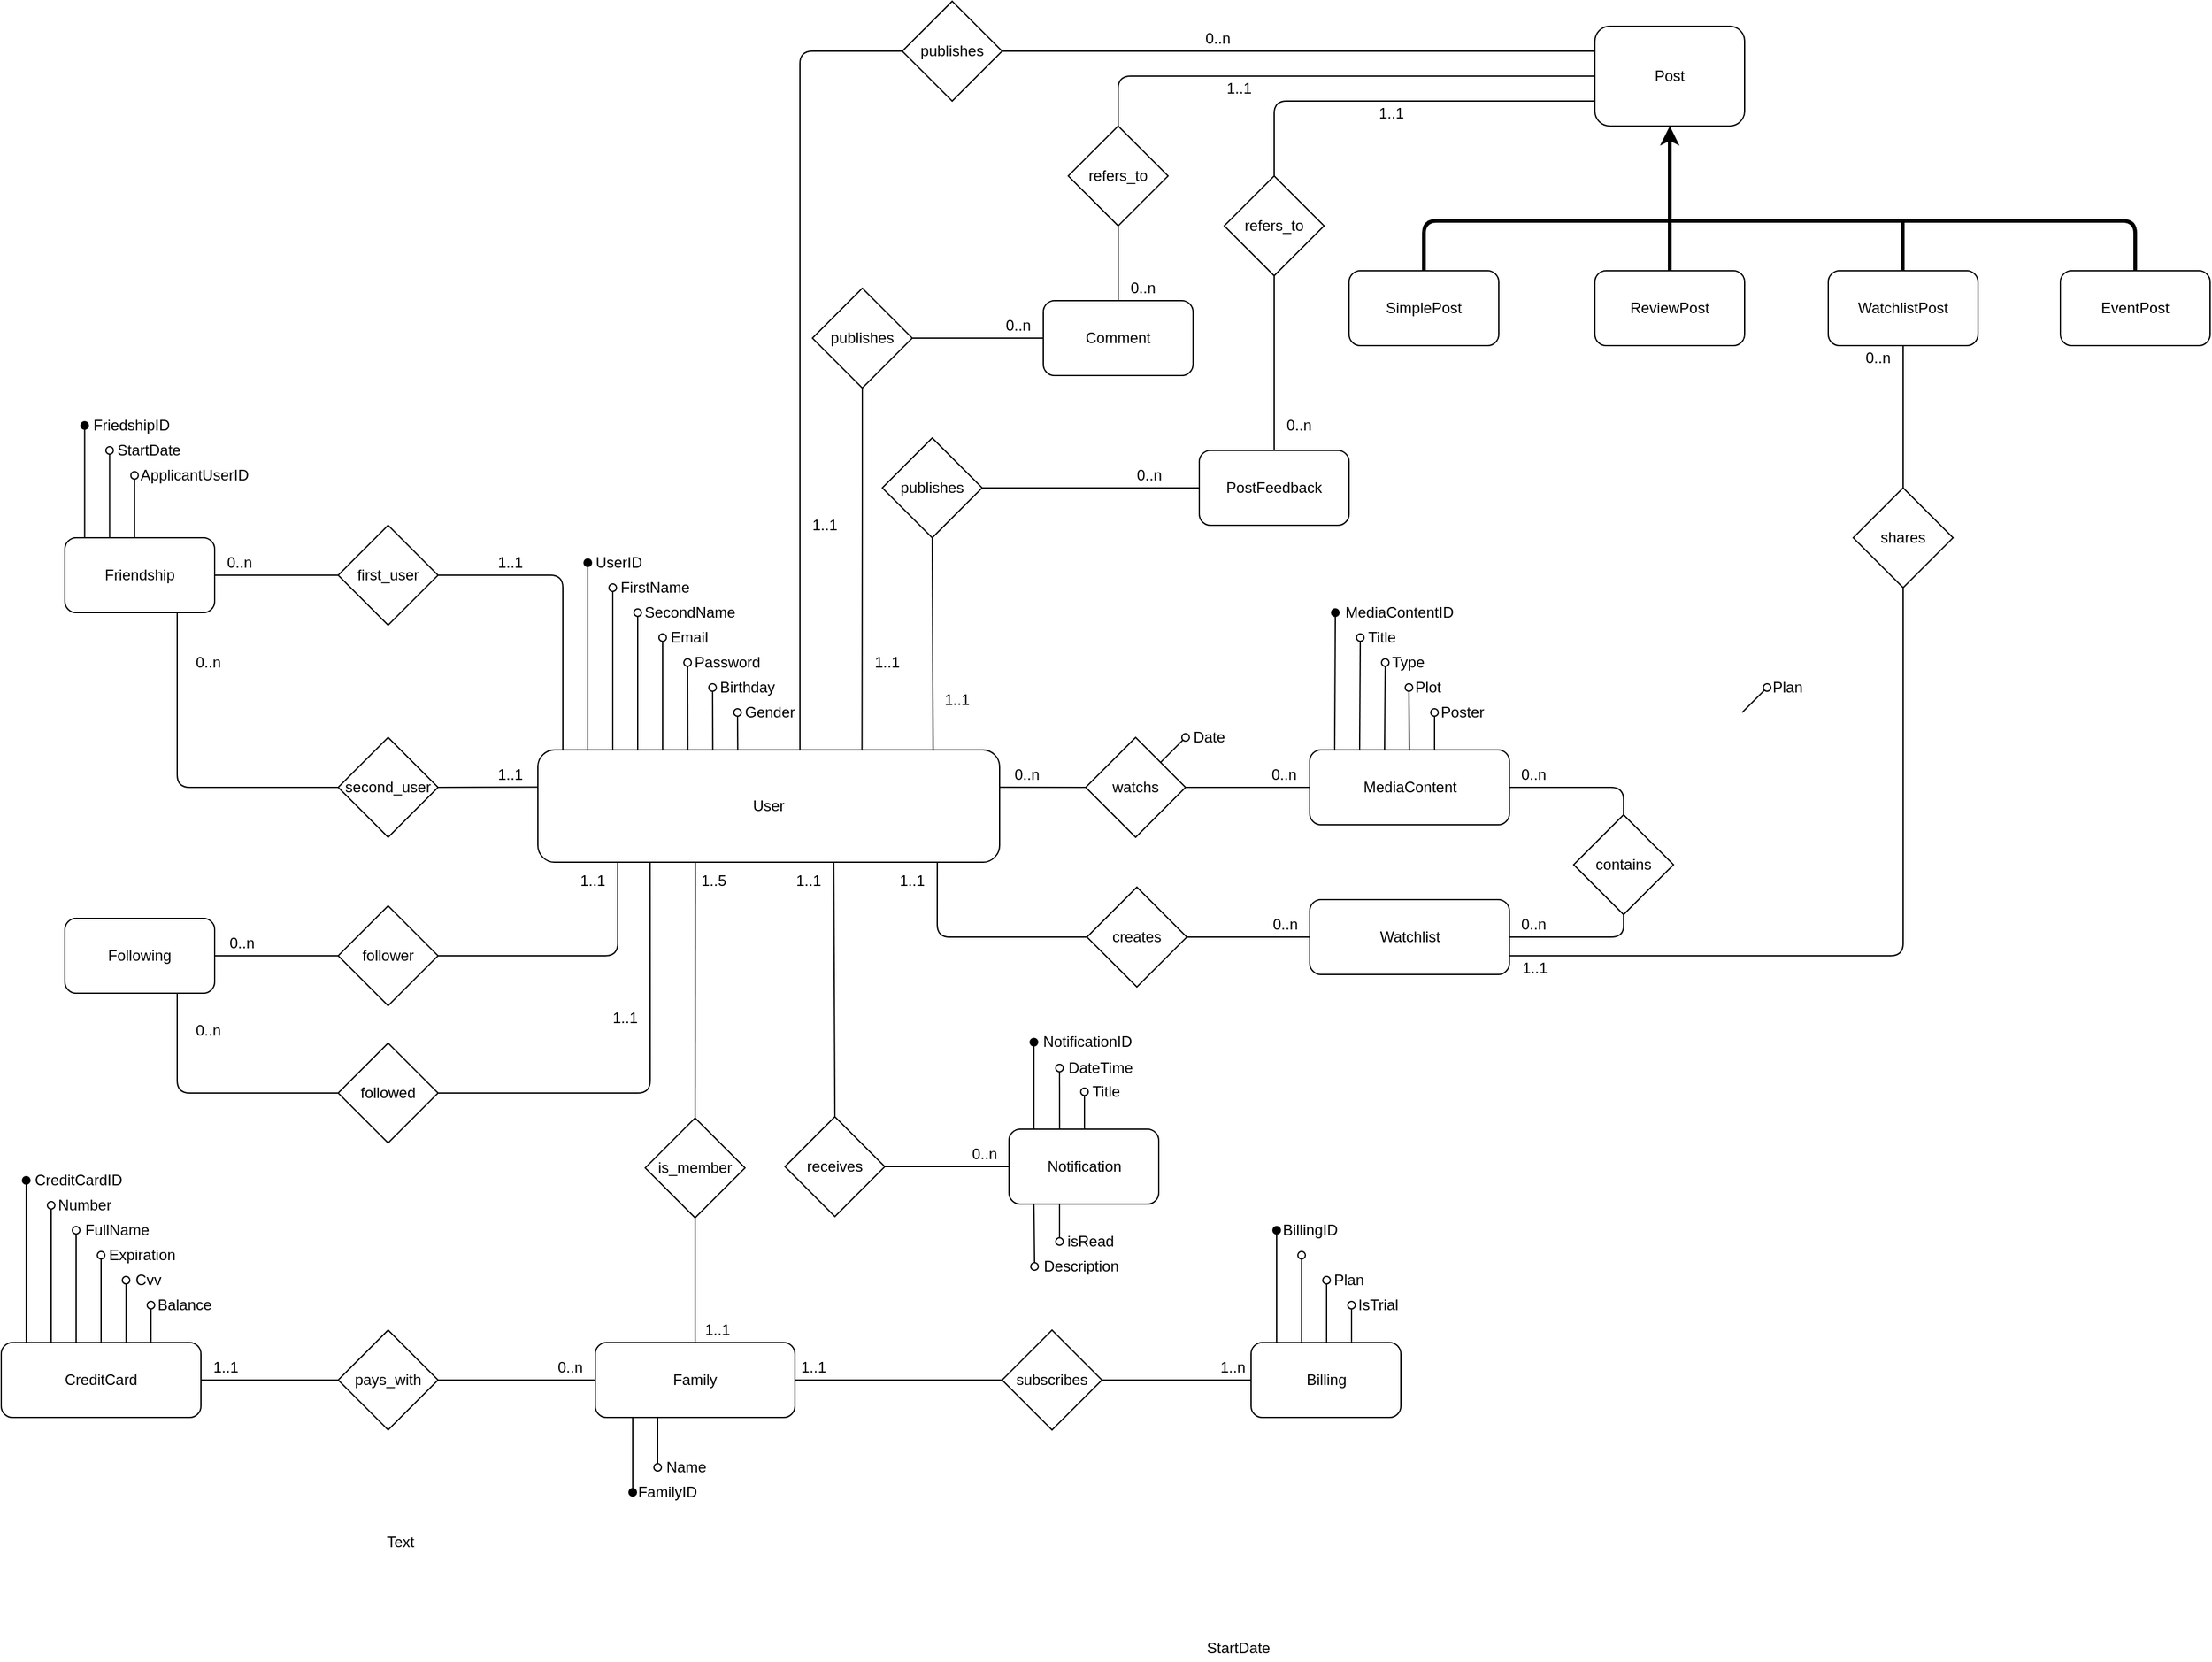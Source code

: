 <mxfile type="device" version="13.1.1"><diagram id="L1P09S_5hTDsqI9xaxgo" name="Page-1"><mxGraphModel grid="1" tooltips="1" dx="2048" dy="1847" gridSize="10" guides="1" connect="1" arrows="1" fold="1" page="1" pageScale="1" pageWidth="827" pageHeight="1169" math="0" shadow="0"><root><mxCell id="0"/><mxCell id="1" parent="0"/><mxCell id="2-4jXwVwvctBE40ZgtUO-1" value="User" parent="1" vertex="1" style="rounded=1;whiteSpace=wrap;html=1;"><mxGeometry as="geometry" y="80" x="-370" width="370" height="90"/></mxCell><mxCell id="2-4jXwVwvctBE40ZgtUO-2" value="" parent="1" style="endArrow=oval;html=1;endFill=1;" edge="1"><mxGeometry as="geometry" width="50" height="50" relative="1"><mxPoint as="sourcePoint" y="80" x="-330"/><mxPoint as="targetPoint" y="-70" x="-330"/></mxGeometry></mxCell><mxCell id="2-4jXwVwvctBE40ZgtUO-3" value="" parent="1" style="endArrow=oval;html=1;endFill=0;" edge="1"><mxGeometry as="geometry" width="50" height="50" relative="1"><mxPoint as="sourcePoint" y="80" x="-310"/><mxPoint as="targetPoint" y="-50" x="-310"/></mxGeometry></mxCell><mxCell id="2-4jXwVwvctBE40ZgtUO-4" value="UserID" parent="1" vertex="1" style="text;html=1;strokeColor=none;fillColor=none;align=center;verticalAlign=middle;whiteSpace=wrap;rounded=0;"><mxGeometry as="geometry" y="-80" x="-325" width="40" height="20"/></mxCell><mxCell id="2-4jXwVwvctBE40ZgtUO-6" value="FirstName" parent="1" vertex="1" style="text;html=1;strokeColor=none;fillColor=none;align=center;verticalAlign=middle;whiteSpace=wrap;rounded=0;"><mxGeometry as="geometry" y="-60" x="-306" width="60" height="20"/></mxCell><mxCell id="2-4jXwVwvctBE40ZgtUO-7" value="" parent="1" style="endArrow=oval;html=1;endFill=0;" edge="1"><mxGeometry as="geometry" width="50" height="50" relative="1"><mxPoint as="sourcePoint" y="80" x="-290"/><mxPoint as="targetPoint" y="-30" x="-290"/></mxGeometry></mxCell><mxCell id="2-4jXwVwvctBE40ZgtUO-8" value="SecondName" parent="1" vertex="1" style="text;html=1;strokeColor=none;fillColor=none;align=center;verticalAlign=middle;whiteSpace=wrap;rounded=0;"><mxGeometry as="geometry" y="-40" x="-286" width="76" height="20"/></mxCell><mxCell id="2-4jXwVwvctBE40ZgtUO-11" value="" parent="1" style="endArrow=oval;html=1;endFill=0;" edge="1"><mxGeometry as="geometry" width="50" height="50" relative="1"><mxPoint as="sourcePoint" y="80" x="-270"/><mxPoint as="targetPoint" y="-10" x="-270"/></mxGeometry></mxCell><mxCell id="2-4jXwVwvctBE40ZgtUO-12" value="" parent="1" style="endArrow=oval;html=1;endFill=0;" edge="1"><mxGeometry as="geometry" width="50" height="50" relative="1"><mxPoint as="sourcePoint" y="80" x="-249.83"/><mxPoint as="targetPoint" y="10" x="-250"/></mxGeometry></mxCell><mxCell id="2-4jXwVwvctBE40ZgtUO-13" value="" parent="1" style="endArrow=oval;html=1;endFill=0;" edge="1"><mxGeometry as="geometry" width="50" height="50" relative="1"><mxPoint as="sourcePoint" y="80" x="-229.83"/><mxPoint as="targetPoint" y="30" x="-230"/></mxGeometry></mxCell><mxCell id="2-4jXwVwvctBE40ZgtUO-14" value="" parent="1" style="endArrow=oval;html=1;endFill=0;" edge="1"><mxGeometry as="geometry" width="50" height="50" relative="1"><mxPoint as="sourcePoint" y="80" x="-209.83"/><mxPoint as="targetPoint" y="50" x="-210"/></mxGeometry></mxCell><mxCell id="2-4jXwVwvctBE40ZgtUO-15" value="Email" parent="1" vertex="1" style="text;html=1;strokeColor=none;fillColor=none;align=center;verticalAlign=middle;whiteSpace=wrap;rounded=0;"><mxGeometry as="geometry" y="-20" x="-267" width="37" height="20"/></mxCell><mxCell id="2-4jXwVwvctBE40ZgtUO-16" value="Birthday" parent="1" vertex="1" style="text;html=1;strokeColor=none;fillColor=none;align=center;verticalAlign=middle;whiteSpace=wrap;rounded=0;"><mxGeometry as="geometry" y="20" x="-224" width="44" height="20"/></mxCell><mxCell id="2-4jXwVwvctBE40ZgtUO-17" value="Gender" parent="1" vertex="1" style="text;html=1;strokeColor=none;fillColor=none;align=center;verticalAlign=middle;whiteSpace=wrap;rounded=0;"><mxGeometry as="geometry" y="40" x="-203.76" width="40" height="20"/></mxCell><mxCell id="2-4jXwVwvctBE40ZgtUO-18" value="Password" parent="1" vertex="1" style="text;html=1;strokeColor=none;fillColor=none;align=center;verticalAlign=middle;whiteSpace=wrap;rounded=0;"><mxGeometry as="geometry" x="-245" width="54" height="20"/></mxCell><mxCell id="2-4jXwVwvctBE40ZgtUO-20" value="CreditCard" parent="1" vertex="1" style="rounded=1;whiteSpace=wrap;html=1;"><mxGeometry as="geometry" y="555" x="-800" width="160" height="60"/></mxCell><mxCell id="2-4jXwVwvctBE40ZgtUO-21" source="2-4jXwVwvctBE40ZgtUO-20" value="" parent="1" style="endArrow=oval;html=1;endFill=0;exitX=0.25;exitY=0;exitDx=0;exitDy=0;" edge="1"><mxGeometry as="geometry" width="50" height="50" relative="1"><mxPoint as="sourcePoint" y="535" x="-760"/><mxPoint as="targetPoint" y="445" x="-760"/></mxGeometry></mxCell><mxCell id="2-4jXwVwvctBE40ZgtUO-22" value="Number" parent="1" vertex="1" style="text;html=1;strokeColor=none;fillColor=none;align=center;verticalAlign=middle;whiteSpace=wrap;rounded=0;"><mxGeometry as="geometry" y="435" x="-756" width="46" height="20"/></mxCell><mxCell id="2-4jXwVwvctBE40ZgtUO-23" source="2-4jXwVwvctBE40ZgtUO-20" value="" parent="1" style="endArrow=oval;html=1;endFill=0;exitX=0.375;exitY=0;exitDx=0;exitDy=0;exitPerimeter=0;" edge="1"><mxGeometry as="geometry" width="50" height="50" relative="1"><mxPoint as="sourcePoint" y="535" x="-740"/><mxPoint as="targetPoint" y="465" x="-740"/></mxGeometry></mxCell><mxCell id="2-4jXwVwvctBE40ZgtUO-25" value="FullName" parent="1" vertex="1" style="text;html=1;strokeColor=none;fillColor=none;align=center;verticalAlign=middle;whiteSpace=wrap;rounded=0;"><mxGeometry as="geometry" y="455" x="-736" width="58" height="20"/></mxCell><mxCell id="2-4jXwVwvctBE40ZgtUO-26" source="2-4jXwVwvctBE40ZgtUO-20" value="" parent="1" style="endArrow=oval;html=1;endFill=0;exitX=0.5;exitY=0;exitDx=0;exitDy=0;" edge="1"><mxGeometry as="geometry" width="50" height="50" relative="1"><mxPoint as="sourcePoint" y="535" x="-720"/><mxPoint as="targetPoint" y="485" x="-720"/></mxGeometry></mxCell><mxCell id="2-4jXwVwvctBE40ZgtUO-28" value="Expiration" parent="1" vertex="1" style="text;html=1;strokeColor=none;fillColor=none;align=center;verticalAlign=middle;whiteSpace=wrap;rounded=0;"><mxGeometry as="geometry" y="475" x="-716" width="58" height="20"/></mxCell><mxCell id="2-4jXwVwvctBE40ZgtUO-29" source="2-4jXwVwvctBE40ZgtUO-20" value="" parent="1" style="endArrow=oval;html=1;endFill=0;exitX=0.625;exitY=0;exitDx=0;exitDy=0;exitPerimeter=0;" edge="1"><mxGeometry as="geometry" width="50" height="50" relative="1"><mxPoint as="sourcePoint" y="535" x="-700"/><mxPoint as="targetPoint" y="505" x="-700"/></mxGeometry></mxCell><mxCell id="2-4jXwVwvctBE40ZgtUO-30" value="Cvv" parent="1" vertex="1" style="text;html=1;strokeColor=none;fillColor=none;align=center;verticalAlign=middle;whiteSpace=wrap;rounded=0;"><mxGeometry as="geometry" y="495" x="-697" width="30" height="20"/></mxCell><mxCell id="2-4jXwVwvctBE40ZgtUO-31" value="subscribes" parent="1" vertex="1" style="rhombus;whiteSpace=wrap;html=1;"><mxGeometry as="geometry" y="545" x="2" width="80" height="80"/></mxCell><mxCell id="2-4jXwVwvctBE40ZgtUO-32" source="2-4jXwVwvctBE40ZgtUO-45" value="" parent="1" style="endArrow=none;html=1;entryX=0;entryY=0.5;entryDx=0;entryDy=0;exitX=0;exitY=1;exitDx=0;exitDy=0;" edge="1" target="2-4jXwVwvctBE40ZgtUO-31"><mxGeometry as="geometry" width="50" height="50" relative="1"><mxPoint as="sourcePoint" y="635" x="-140"/><mxPoint as="targetPoint" y="625" x="20"/></mxGeometry></mxCell><mxCell id="2-4jXwVwvctBE40ZgtUO-33" source="2-4jXwVwvctBE40ZgtUO-31" value="" parent="1" style="endArrow=none;html=1;exitX=1;exitY=0.5;exitDx=0;exitDy=0;entryX=0;entryY=0.5;entryDx=0;entryDy=0;" edge="1" target="2-4jXwVwvctBE40ZgtUO-43"><mxGeometry as="geometry" width="50" height="50" relative="1"><mxPoint as="sourcePoint" y="695" x="122"/><mxPoint as="targetPoint" y="695" x="412"/></mxGeometry></mxCell><mxCell id="2-4jXwVwvctBE40ZgtUO-35" value="" parent="1" style="endArrow=oval;html=1;endFill=0;" edge="1"><mxGeometry as="geometry" width="50" height="50" relative="1"><mxPoint as="sourcePoint" y="50" x="595"/><mxPoint as="targetPoint" y="30" x="615"/></mxGeometry></mxCell><mxCell id="2-4jXwVwvctBE40ZgtUO-36" value="Plan" parent="1" vertex="1" style="text;html=1;strokeColor=none;fillColor=none;align=center;verticalAlign=middle;whiteSpace=wrap;rounded=0;"><mxGeometry as="geometry" y="20" x="618" width="27" height="20"/></mxCell><mxCell id="2-4jXwVwvctBE40ZgtUO-43" value="Billing" parent="1" vertex="1" style="rounded=1;whiteSpace=wrap;html=1;"><mxGeometry as="geometry" y="555" x="201.5" width="120" height="60"/></mxCell><mxCell id="2-4jXwVwvctBE40ZgtUO-44" value="1..n" parent="1" vertex="1" style="text;html=1;strokeColor=none;fillColor=none;align=center;verticalAlign=middle;whiteSpace=wrap;rounded=0;"><mxGeometry as="geometry" y="565" x="171.5" width="30" height="20"/></mxCell><mxCell id="2-4jXwVwvctBE40ZgtUO-45" value="1..1" parent="1" vertex="1" style="text;html=1;strokeColor=none;fillColor=none;align=center;verticalAlign=middle;whiteSpace=wrap;rounded=0;"><mxGeometry as="geometry" y="565" x="-164" width="30" height="20"/></mxCell><mxCell id="2-4jXwVwvctBE40ZgtUO-46" value="" parent="1" style="endArrow=oval;html=1;endFill=1;" edge="1"><mxGeometry as="geometry" width="50" height="50" relative="1"><mxPoint as="sourcePoint" y="555" x="222"/><mxPoint as="targetPoint" y="465" x="222"/></mxGeometry></mxCell><mxCell id="2-4jXwVwvctBE40ZgtUO-47" value="BillingID" parent="1" vertex="1" style="text;html=1;strokeColor=none;fillColor=none;align=center;verticalAlign=middle;whiteSpace=wrap;rounded=0;"><mxGeometry as="geometry" y="455" x="226" width="46" height="20"/></mxCell><mxCell id="2-4jXwVwvctBE40ZgtUO-48" value="" parent="1" style="endArrow=oval;html=1;endFill=0;" edge="1"><mxGeometry as="geometry" width="50" height="50" relative="1"><mxPoint as="sourcePoint" y="555" x="242"/><mxPoint as="targetPoint" y="485" x="242"/></mxGeometry></mxCell><mxCell id="2-4jXwVwvctBE40ZgtUO-49" value="Plan" parent="1" vertex="1" style="text;html=1;strokeColor=none;fillColor=none;align=center;verticalAlign=middle;whiteSpace=wrap;rounded=0;"><mxGeometry as="geometry" y="495" x="267" width="26" height="20"/></mxCell><mxCell id="2-4jXwVwvctBE40ZgtUO-50" value="" parent="1" style="endArrow=oval;html=1;endFill=0;" edge="1"><mxGeometry as="geometry" width="50" height="50" relative="1"><mxPoint as="sourcePoint" y="555" x="262"/><mxPoint as="targetPoint" y="505" x="262"/></mxGeometry></mxCell><mxCell id="2-4jXwVwvctBE40ZgtUO-51" value="StartDate" parent="1" vertex="1" style="text;html=1;strokeColor=none;fillColor=none;align=center;verticalAlign=middle;whiteSpace=wrap;rounded=0;"><mxGeometry as="geometry" y="790" x="164" width="55" height="20"/></mxCell><mxCell id="2-4jXwVwvctBE40ZgtUO-52" value="" parent="1" style="endArrow=oval;html=1;endFill=0;" edge="1"><mxGeometry as="geometry" width="50" height="50" relative="1"><mxPoint as="sourcePoint" y="555" x="282"/><mxPoint as="targetPoint" y="525" x="282"/></mxGeometry></mxCell><mxCell id="2-4jXwVwvctBE40ZgtUO-53" value="IsTrial" parent="1" vertex="1" style="text;html=1;strokeColor=none;fillColor=none;align=center;verticalAlign=middle;whiteSpace=wrap;rounded=0;"><mxGeometry as="geometry" y="515" x="285" width="37" height="20"/></mxCell><mxCell id="2-4jXwVwvctBE40ZgtUO-54" value="pays_with" parent="1" vertex="1" style="rhombus;whiteSpace=wrap;html=1;"><mxGeometry as="geometry" y="545" x="-530" width="80" height="80"/></mxCell><mxCell id="2-4jXwVwvctBE40ZgtUO-55" source="2-4jXwVwvctBE40ZgtUO-20" value="" parent="1" style="endArrow=none;html=1;exitX=1;exitY=0.5;exitDx=0;exitDy=0;entryX=0;entryY=0.5;entryDx=0;entryDy=0;" edge="1" target="2-4jXwVwvctBE40ZgtUO-54"><mxGeometry as="geometry" width="50" height="50" relative="1"><mxPoint as="sourcePoint" y="705" x="-600"/><mxPoint as="targetPoint" y="655" x="-550"/></mxGeometry></mxCell><mxCell id="2-4jXwVwvctBE40ZgtUO-56" source="2-4jXwVwvctBE40ZgtUO-54" value="" parent="1" style="endArrow=none;html=1;exitX=1;exitY=0.5;exitDx=0;exitDy=0;entryX=1;entryY=1;entryDx=0;entryDy=0;" edge="1" target="2-4jXwVwvctBE40ZgtUO-59"><mxGeometry as="geometry" width="50" height="50" relative="1"><mxPoint as="sourcePoint" y="675" x="-440"/><mxPoint as="targetPoint" y="625" x="-430"/></mxGeometry></mxCell><mxCell id="2-4jXwVwvctBE40ZgtUO-57" value="1..1" parent="1" vertex="1" style="text;html=1;strokeColor=none;fillColor=none;align=center;verticalAlign=middle;whiteSpace=wrap;rounded=0;"><mxGeometry as="geometry" y="565" x="-640" width="40" height="20"/></mxCell><mxCell id="2-4jXwVwvctBE40ZgtUO-59" value="0..n" parent="1" vertex="1" style="text;html=1;strokeColor=none;fillColor=none;align=center;verticalAlign=middle;whiteSpace=wrap;rounded=0;"><mxGeometry as="geometry" y="565" x="-364" width="40" height="20"/></mxCell><mxCell id="iwlyGIlULVPHcYaXjed1-1" value="Family" parent="1" vertex="1" style="rounded=1;whiteSpace=wrap;html=1;"><mxGeometry as="geometry" y="555" x="-324" width="160" height="60"/></mxCell><mxCell id="iwlyGIlULVPHcYaXjed1-2" value="" parent="1" style="endArrow=none;html=1;endFill=0;startArrow=oval;startFill=1;" edge="1"><mxGeometry as="geometry" width="50" height="50" relative="1"><mxPoint as="sourcePoint" y="675" x="-294"/><mxPoint as="targetPoint" y="615" x="-294"/></mxGeometry></mxCell><mxCell id="iwlyGIlULVPHcYaXjed1-3" value="FamilyID" parent="1" vertex="1" style="text;html=1;strokeColor=none;fillColor=none;align=center;verticalAlign=middle;whiteSpace=wrap;rounded=0;"><mxGeometry as="geometry" y="665" x="-294" width="56" height="20"/></mxCell><mxCell id="iwlyGIlULVPHcYaXjed1-4" value="" parent="1" style="endArrow=none;html=1;endFill=0;startArrow=oval;startFill=0;" edge="1"><mxGeometry as="geometry" width="50" height="50" relative="1"><mxPoint as="sourcePoint" y="655" x="-274"/><mxPoint as="targetPoint" y="615" x="-274"/></mxGeometry></mxCell><mxCell id="iwlyGIlULVPHcYaXjed1-5" value="Name" parent="1" vertex="1" style="text;html=1;strokeColor=none;fillColor=none;align=center;verticalAlign=middle;whiteSpace=wrap;rounded=0;"><mxGeometry as="geometry" y="645" x="-274" width="46" height="20"/></mxCell><mxCell id="iwlyGIlULVPHcYaXjed1-6" value="is_member" parent="1" vertex="1" style="rhombus;whiteSpace=wrap;html=1;"><mxGeometry as="geometry" y="375" x="-284" width="80" height="80"/></mxCell><mxCell id="iwlyGIlULVPHcYaXjed1-7" source="iwlyGIlULVPHcYaXjed1-6" value="" parent="1" style="endArrow=none;html=1;entryX=0.341;entryY=1;entryDx=0;entryDy=0;exitX=0.5;exitY=0;exitDx=0;exitDy=0;entryPerimeter=0;" edge="1" target="2-4jXwVwvctBE40ZgtUO-1"><mxGeometry as="geometry" width="50" height="50" relative="1"><mxPoint as="sourcePoint" y="385" x="-130"/><mxPoint as="targetPoint" y="175" x="-235"/></mxGeometry></mxCell><mxCell id="iwlyGIlULVPHcYaXjed1-8" source="iwlyGIlULVPHcYaXjed1-1" value="" parent="1" style="endArrow=none;html=1;entryX=0.5;entryY=1;entryDx=0;entryDy=0;exitX=0.5;exitY=0;exitDx=0;exitDy=0;" edge="1" target="iwlyGIlULVPHcYaXjed1-6"><mxGeometry as="geometry" width="50" height="50" relative="1"><mxPoint as="sourcePoint" y="435" x="-124"/><mxPoint as="targetPoint" y="385" x="-74"/></mxGeometry></mxCell><mxCell id="iwlyGIlULVPHcYaXjed1-9" value="1..1" parent="1" vertex="1" style="text;html=1;strokeColor=none;fillColor=none;align=center;verticalAlign=middle;whiteSpace=wrap;rounded=0;"><mxGeometry as="geometry" y="535" x="-241" width="30" height="20"/></mxCell><mxCell id="iwlyGIlULVPHcYaXjed1-10" value="1..5" parent="1" vertex="1" style="text;html=1;strokeColor=none;fillColor=none;align=center;verticalAlign=middle;whiteSpace=wrap;rounded=0;"><mxGeometry as="geometry" y="175" x="-244" width="30" height="20"/></mxCell><mxCell id="5aN66x5eL9GdeBPAM2HW-1" value="" parent="1" style="endArrow=oval;html=1;endFill=1;" edge="1"><mxGeometry as="geometry" width="50" height="50" relative="1"><mxPoint as="sourcePoint" y="555" x="-780"/><mxPoint as="targetPoint" y="425" x="-780"/></mxGeometry></mxCell><mxCell id="5aN66x5eL9GdeBPAM2HW-2" value="CreditCardID" parent="1" vertex="1" style="text;html=1;strokeColor=none;fillColor=none;align=center;verticalAlign=middle;whiteSpace=wrap;rounded=0;"><mxGeometry as="geometry" y="415" x="-776" width="76" height="20"/></mxCell><mxCell id="5aN66x5eL9GdeBPAM2HW-3" value="" parent="1" style="endArrow=oval;html=1;endFill=0;exitX=0.625;exitY=0;exitDx=0;exitDy=0;exitPerimeter=0;" edge="1"><mxGeometry as="geometry" width="50" height="50" relative="1"><mxPoint as="sourcePoint" y="555" x="-680.03"/><mxPoint as="targetPoint" y="525" x="-680.03"/></mxGeometry></mxCell><mxCell id="5aN66x5eL9GdeBPAM2HW-4" value="Balance" parent="1" vertex="1" style="text;html=1;strokeColor=none;fillColor=none;align=center;verticalAlign=middle;whiteSpace=wrap;rounded=0;"><mxGeometry as="geometry" y="515" x="-677" width="48" height="20"/></mxCell><mxCell id="5aN66x5eL9GdeBPAM2HW-6" value="MediaContent" parent="1" vertex="1" style="rounded=1;whiteSpace=wrap;html=1;"><mxGeometry as="geometry" y="80" x="248.5" width="160" height="60"/></mxCell><mxCell id="5aN66x5eL9GdeBPAM2HW-15" value="" parent="1" style="endArrow=oval;html=1;endFill=1;" edge="1"><mxGeometry as="geometry" width="50" height="50" relative="1"><mxPoint as="sourcePoint" y="80" x="268.5"/><mxPoint as="targetPoint" y="-30" x="269"/></mxGeometry></mxCell><mxCell id="5aN66x5eL9GdeBPAM2HW-16" value="MediaContentID" parent="1" vertex="1" style="text;html=1;strokeColor=none;fillColor=none;align=center;verticalAlign=middle;whiteSpace=wrap;rounded=0;"><mxGeometry as="geometry" y="-40" x="271.5" width="96.5" height="20"/></mxCell><mxCell id="5aN66x5eL9GdeBPAM2HW-17" value="" parent="1" style="endArrow=oval;html=1;endFill=0;" edge="1"><mxGeometry as="geometry" width="50" height="50" relative="1"><mxPoint as="sourcePoint" y="80" x="288.5"/><mxPoint as="targetPoint" y="-10" x="289"/></mxGeometry></mxCell><mxCell id="5aN66x5eL9GdeBPAM2HW-18" value="Type" parent="1" vertex="1" style="text;html=1;strokeColor=none;fillColor=none;align=center;verticalAlign=middle;whiteSpace=wrap;rounded=0;"><mxGeometry as="geometry" x="313" width="28.5" height="20"/></mxCell><mxCell id="5aN66x5eL9GdeBPAM2HW-19" value="" parent="1" style="endArrow=oval;html=1;endFill=0;" edge="1"><mxGeometry as="geometry" width="50" height="50" relative="1"><mxPoint as="sourcePoint" y="80" x="308.5"/><mxPoint as="targetPoint" y="10" x="309"/></mxGeometry></mxCell><mxCell id="5aN66x5eL9GdeBPAM2HW-20" value="Title" parent="1" vertex="1" style="text;html=1;strokeColor=none;fillColor=none;align=center;verticalAlign=middle;whiteSpace=wrap;rounded=0;"><mxGeometry as="geometry" y="-20" x="293" width="26.5" height="20"/></mxCell><mxCell id="5aN66x5eL9GdeBPAM2HW-21" value="" parent="1" style="endArrow=oval;html=1;endFill=0;" edge="1"><mxGeometry as="geometry" width="50" height="50" relative="1"><mxPoint as="sourcePoint" y="80" x="348.5"/><mxPoint as="targetPoint" y="50" x="348.5"/></mxGeometry></mxCell><mxCell id="5aN66x5eL9GdeBPAM2HW-22" value="Poster" parent="1" vertex="1" style="text;html=1;strokeColor=none;fillColor=none;align=center;verticalAlign=middle;whiteSpace=wrap;rounded=0;"><mxGeometry as="geometry" y="40" x="351.5" width="37.5" height="20"/></mxCell><mxCell id="5aN66x5eL9GdeBPAM2HW-23" value="" parent="1" style="endArrow=oval;html=1;endFill=0;" edge="1"><mxGeometry as="geometry" width="50" height="50" relative="1"><mxPoint as="sourcePoint" y="80" x="328.33"/><mxPoint as="targetPoint" y="30" x="328"/></mxGeometry></mxCell><mxCell id="5aN66x5eL9GdeBPAM2HW-24" value="Plot" parent="1" vertex="1" style="text;html=1;strokeColor=none;fillColor=none;align=center;verticalAlign=middle;whiteSpace=wrap;rounded=0;"><mxGeometry as="geometry" y="20" x="331" width="25" height="20"/></mxCell><mxCell id="TRpD3Uaqjmw3FwHSKE-C-1" value="watchs" parent="1" vertex="1" style="rhombus;whiteSpace=wrap;html=1;"><mxGeometry as="geometry" y="70" x="69" width="80" height="80"/></mxCell><mxCell id="TRpD3Uaqjmw3FwHSKE-C-2" source="TRpD3Uaqjmw3FwHSKE-C-4" value="" parent="1" style="endArrow=none;html=1;exitX=-0.047;exitY=0.994;exitDx=0;exitDy=0;entryX=0;entryY=0.5;entryDx=0;entryDy=0;exitPerimeter=0;" edge="1" target="TRpD3Uaqjmw3FwHSKE-C-1"><mxGeometry as="geometry" width="50" height="50" relative="1"><mxPoint as="sourcePoint" y="220" x="-8"/><mxPoint as="targetPoint" y="170" x="42"/></mxGeometry></mxCell><mxCell id="TRpD3Uaqjmw3FwHSKE-C-3" source="TRpD3Uaqjmw3FwHSKE-C-1" value="" parent="1" style="endArrow=none;html=1;exitX=1;exitY=0.5;exitDx=0;exitDy=0;entryX=0;entryY=0.5;entryDx=0;entryDy=0;" edge="1" target="5aN66x5eL9GdeBPAM2HW-6"><mxGeometry as="geometry" width="50" height="50" relative="1"><mxPoint as="sourcePoint" y="260" x="139"/><mxPoint as="targetPoint" y="210" x="189"/></mxGeometry></mxCell><mxCell id="TRpD3Uaqjmw3FwHSKE-C-4" value="0..n" parent="1" vertex="1" style="text;html=1;strokeColor=none;fillColor=none;align=center;verticalAlign=middle;whiteSpace=wrap;rounded=0;"><mxGeometry as="geometry" y="90" x="2" width="40" height="20"/></mxCell><mxCell id="TRpD3Uaqjmw3FwHSKE-C-5" value="0..n" parent="1" vertex="1" style="text;html=1;strokeColor=none;fillColor=none;align=center;verticalAlign=middle;whiteSpace=wrap;rounded=0;"><mxGeometry as="geometry" y="90" x="208" width="40" height="20"/></mxCell><mxCell id="TRpD3Uaqjmw3FwHSKE-C-8" source="TRpD3Uaqjmw3FwHSKE-C-1" value="" parent="1" style="endArrow=oval;html=1;endFill=0;exitX=1;exitY=0;exitDx=0;exitDy=0;" edge="1"><mxGeometry as="geometry" width="50" height="50" relative="1"><mxPoint as="sourcePoint" y="90" x="139.0"/><mxPoint as="targetPoint" y="70" x="149"/></mxGeometry></mxCell><mxCell id="TRpD3Uaqjmw3FwHSKE-C-9" value="Date" parent="1" vertex="1" style="text;html=1;strokeColor=none;fillColor=none;align=center;verticalAlign=middle;whiteSpace=wrap;rounded=0;"><mxGeometry as="geometry" y="60" x="153" width="30" height="20"/></mxCell><mxCell id="TRpD3Uaqjmw3FwHSKE-C-17" value="Friendship" parent="1" vertex="1" style="rounded=1;whiteSpace=wrap;html=1;"><mxGeometry as="geometry" y="-90" x="-749" width="120" height="60"/></mxCell><mxCell id="TRpD3Uaqjmw3FwHSKE-C-18" value="first_user" parent="1" vertex="1" style="rhombus;whiteSpace=wrap;html=1;"><mxGeometry as="geometry" y="-100" x="-530" width="80" height="80"/></mxCell><mxCell id="TRpD3Uaqjmw3FwHSKE-C-19" source="TRpD3Uaqjmw3FwHSKE-C-17" value="" parent="1" style="endArrow=none;html=1;exitX=1;exitY=0.5;exitDx=0;exitDy=0;entryX=0;entryY=0.5;entryDx=0;entryDy=0;" edge="1" target="TRpD3Uaqjmw3FwHSKE-C-18"><mxGeometry as="geometry" width="50" height="50" relative="1"><mxPoint as="sourcePoint" y="50" x="-582"/><mxPoint as="targetPoint" y="-60" x="-532"/></mxGeometry></mxCell><mxCell id="TRpD3Uaqjmw3FwHSKE-C-21" source="TRpD3Uaqjmw3FwHSKE-C-18" value="" parent="1" style="endArrow=none;html=1;exitX=1;exitY=0.5;exitDx=0;exitDy=0;" edge="1"><mxGeometry as="geometry" width="50" height="50" relative="1"><mxPoint as="sourcePoint" x="-450"/><mxPoint as="targetPoint" y="80" x="-350"/><Array as="points"><mxPoint y="-60" x="-350"/></Array></mxGeometry></mxCell><mxCell id="TRpD3Uaqjmw3FwHSKE-C-22" value="0..n" parent="1" vertex="1" style="text;html=1;strokeColor=none;fillColor=none;align=center;verticalAlign=middle;whiteSpace=wrap;rounded=0;"><mxGeometry as="geometry" y="-80" x="-629" width="40" height="20"/></mxCell><mxCell id="TRpD3Uaqjmw3FwHSKE-C-23" value="1..1" parent="1" vertex="1" style="text;html=1;strokeColor=none;fillColor=none;align=center;verticalAlign=middle;whiteSpace=wrap;rounded=0;"><mxGeometry as="geometry" y="-80" x="-412" width="40" height="20"/></mxCell><mxCell id="TRpD3Uaqjmw3FwHSKE-C-24" value="" parent="1" style="endArrow=oval;html=1;endFill=1;" edge="1"><mxGeometry as="geometry" width="50" height="50" relative="1"><mxPoint as="sourcePoint" y="-90" x="-733.17"/><mxPoint as="targetPoint" y="-180.0" x="-733.17"/></mxGeometry></mxCell><mxCell id="TRpD3Uaqjmw3FwHSKE-C-25" value="FriedshipID" parent="1" vertex="1" style="text;html=1;strokeColor=none;fillColor=none;align=center;verticalAlign=middle;whiteSpace=wrap;rounded=0;"><mxGeometry as="geometry" y="-190" x="-729.17" width="67.17" height="20"/></mxCell><mxCell id="TRpD3Uaqjmw3FwHSKE-C-26" value="" parent="1" style="endArrow=oval;html=1;endFill=0;" edge="1"><mxGeometry as="geometry" width="50" height="50" relative="1"><mxPoint as="sourcePoint" y="-90" x="-713.17"/><mxPoint as="targetPoint" y="-160.0" x="-713.17"/></mxGeometry></mxCell><mxCell id="TRpD3Uaqjmw3FwHSKE-C-27" value="ApplicantUserID" parent="1" vertex="1" style="text;html=1;strokeColor=none;fillColor=none;align=center;verticalAlign=middle;whiteSpace=wrap;rounded=0;"><mxGeometry as="geometry" y="-150" x="-688.17" width="86.17" height="20"/></mxCell><mxCell id="TRpD3Uaqjmw3FwHSKE-C-28" value="" parent="1" style="endArrow=oval;html=1;endFill=0;" edge="1"><mxGeometry as="geometry" width="50" height="50" relative="1"><mxPoint as="sourcePoint" y="-90" x="-693.17"/><mxPoint as="targetPoint" y="-140.0" x="-693.17"/></mxGeometry></mxCell><mxCell id="TRpD3Uaqjmw3FwHSKE-C-29" value="StartDate" parent="1" vertex="1" style="text;html=1;strokeColor=none;fillColor=none;align=center;verticalAlign=middle;whiteSpace=wrap;rounded=0;"><mxGeometry as="geometry" y="-170" x="-709.17" width="55" height="20"/></mxCell><mxCell id="tSTBfTM7DXqQjI8-OK6j-3" value="Following" parent="1" vertex="1" style="rounded=1;whiteSpace=wrap;html=1;"><mxGeometry as="geometry" y="215" x="-749" width="120" height="60"/></mxCell><mxCell id="tSTBfTM7DXqQjI8-OK6j-4" value="follower" parent="1" vertex="1" style="rhombus;whiteSpace=wrap;html=1;"><mxGeometry as="geometry" y="205" x="-530" width="80" height="80"/></mxCell><mxCell id="tSTBfTM7DXqQjI8-OK6j-5" source="tSTBfTM7DXqQjI8-OK6j-3" value="" parent="1" style="endArrow=none;html=1;exitX=1;exitY=0.5;exitDx=0;exitDy=0;entryX=0;entryY=0.5;entryDx=0;entryDy=0;" edge="1" target="tSTBfTM7DXqQjI8-OK6j-4"><mxGeometry as="geometry" width="50" height="50" relative="1"><mxPoint as="sourcePoint" y="365" x="-550"/><mxPoint as="targetPoint" y="315" x="-500"/></mxGeometry></mxCell><mxCell id="tSTBfTM7DXqQjI8-OK6j-6" source="tSTBfTM7DXqQjI8-OK6j-4" value="" parent="1" style="endArrow=none;html=1;exitX=1;exitY=0.5;exitDx=0;exitDy=0;entryX=0.173;entryY=0.997;entryDx=0;entryDy=0;entryPerimeter=0;" edge="1" target="2-4jXwVwvctBE40ZgtUO-1"><mxGeometry as="geometry" width="50" height="50" relative="1"><mxPoint as="sourcePoint" y="435" x="-420"/><mxPoint as="targetPoint" y="175" x="-302.5"/><Array as="points"><mxPoint y="245" x="-306"/></Array></mxGeometry></mxCell><mxCell id="tSTBfTM7DXqQjI8-OK6j-9" value="0..n" parent="1" vertex="1" style="text;html=1;strokeColor=none;fillColor=none;align=center;verticalAlign=middle;whiteSpace=wrap;rounded=0;"><mxGeometry as="geometry" y="225" x="-627" width="40" height="20"/></mxCell><mxCell id="tSTBfTM7DXqQjI8-OK6j-10" value="1..1" parent="1" vertex="1" style="text;html=1;strokeColor=none;fillColor=none;align=center;verticalAlign=middle;whiteSpace=wrap;rounded=0;"><mxGeometry as="geometry" y="175" x="-346" width="40" height="20"/></mxCell><mxCell id="tSTBfTM7DXqQjI8-OK6j-11" value="second_user" parent="1" vertex="1" style="rhombus;whiteSpace=wrap;html=1;"><mxGeometry as="geometry" y="70" x="-530" width="80" height="80"/></mxCell><mxCell id="tSTBfTM7DXqQjI8-OK6j-12" source="TRpD3Uaqjmw3FwHSKE-C-17" value="" parent="1" style="endArrow=none;html=1;exitX=0.75;exitY=1;exitDx=0;exitDy=0;entryX=0;entryY=0.5;entryDx=0;entryDy=0;" edge="1" target="tSTBfTM7DXqQjI8-OK6j-11"><mxGeometry as="geometry" width="50" height="50" relative="1"><mxPoint as="sourcePoint" y="90" x="-600"/><mxPoint as="targetPoint" y="40" x="-550"/><Array as="points"><mxPoint y="110" x="-659"/></Array></mxGeometry></mxCell><mxCell id="tSTBfTM7DXqQjI8-OK6j-13" source="tSTBfTM7DXqQjI8-OK6j-11" value="" parent="1" style="endArrow=none;html=1;exitX=1;exitY=0.5;exitDx=0;exitDy=0;entryX=0;entryY=0.331;entryDx=0;entryDy=0;entryPerimeter=0;" edge="1" target="2-4jXwVwvctBE40ZgtUO-1"><mxGeometry as="geometry" width="50" height="50" relative="1"><mxPoint as="sourcePoint" y="180" x="-440"/><mxPoint as="targetPoint" y="130" x="-390"/></mxGeometry></mxCell><mxCell id="tSTBfTM7DXqQjI8-OK6j-14" value="0..n" parent="1" vertex="1" style="text;html=1;strokeColor=none;fillColor=none;align=center;verticalAlign=middle;whiteSpace=wrap;rounded=0;"><mxGeometry as="geometry" x="-654" width="40" height="20"/></mxCell><mxCell id="tSTBfTM7DXqQjI8-OK6j-15" value="1..1" parent="1" vertex="1" style="text;html=1;strokeColor=none;fillColor=none;align=center;verticalAlign=middle;whiteSpace=wrap;rounded=0;"><mxGeometry as="geometry" y="90" x="-412" width="40" height="20"/></mxCell><mxCell id="tSTBfTM7DXqQjI8-OK6j-16" value="followed" parent="1" vertex="1" style="rhombus;whiteSpace=wrap;html=1;"><mxGeometry as="geometry" y="315" x="-530" width="80" height="80"/></mxCell><mxCell id="tSTBfTM7DXqQjI8-OK6j-17" source="tSTBfTM7DXqQjI8-OK6j-3" value="" parent="1" style="endArrow=none;html=1;exitX=0.75;exitY=1;exitDx=0;exitDy=0;entryX=0;entryY=0.5;entryDx=0;entryDy=0;" edge="1" target="tSTBfTM7DXqQjI8-OK6j-16"><mxGeometry as="geometry" width="50" height="50" relative="1"><mxPoint as="sourcePoint" y="385" x="-600"/><mxPoint as="targetPoint" y="335" x="-550"/><Array as="points"><mxPoint y="355" x="-659"/></Array></mxGeometry></mxCell><mxCell id="tSTBfTM7DXqQjI8-OK6j-18" source="tSTBfTM7DXqQjI8-OK6j-16" value="" parent="1" style="endArrow=none;html=1;exitX=1;exitY=0.5;exitDx=0;exitDy=0;entryX=0.243;entryY=1;entryDx=0;entryDy=0;entryPerimeter=0;" edge="1" target="2-4jXwVwvctBE40ZgtUO-1"><mxGeometry as="geometry" width="50" height="50" relative="1"><mxPoint as="sourcePoint" y="365" x="-410"/><mxPoint as="targetPoint" y="174.94" x="-275.5"/><Array as="points"><mxPoint y="355" x="-280"/></Array></mxGeometry></mxCell><mxCell id="tSTBfTM7DXqQjI8-OK6j-19" value="0..n" parent="1" vertex="1" style="text;html=1;strokeColor=none;fillColor=none;align=center;verticalAlign=middle;whiteSpace=wrap;rounded=0;"><mxGeometry as="geometry" y="295" x="-654.17" width="40" height="20"/></mxCell><mxCell id="tSTBfTM7DXqQjI8-OK6j-20" value="1..1" parent="1" vertex="1" style="text;html=1;strokeColor=none;fillColor=none;align=center;verticalAlign=middle;whiteSpace=wrap;rounded=0;"><mxGeometry as="geometry" y="285" x="-320" width="40" height="20"/></mxCell><mxCell id="mZP4QMPXlHXR81YpE7UH-1" value="Notification" parent="1" vertex="1" style="rounded=1;whiteSpace=wrap;html=1;"><mxGeometry as="geometry" y="384" x="7.5" width="120" height="60"/></mxCell><mxCell id="mZP4QMPXlHXR81YpE7UH-2" value="receives" parent="1" vertex="1" style="rhombus;whiteSpace=wrap;html=1;"><mxGeometry as="geometry" y="374" x="-172" width="80" height="80"/></mxCell><mxCell id="mZP4QMPXlHXR81YpE7UH-3" value="" parent="1" style="endArrow=none;html=1;entryX=0.5;entryY=0;entryDx=0;entryDy=0;exitX=0.73;exitY=1;exitDx=0;exitDy=0;exitPerimeter=0;" edge="1" target="mZP4QMPXlHXR81YpE7UH-2"><mxGeometry as="geometry" width="50" height="50" relative="1"><mxPoint as="sourcePoint" y="170" x="-132.9"/><mxPoint as="targetPoint" y="365" x="-191"/><Array as="points"/></mxGeometry></mxCell><mxCell id="mZP4QMPXlHXR81YpE7UH-4" source="mZP4QMPXlHXR81YpE7UH-2" value="" parent="1" style="endArrow=none;html=1;exitX=1;exitY=0.5;exitDx=0;exitDy=0;entryX=0;entryY=0.5;entryDx=0;entryDy=0;" edge="1" target="mZP4QMPXlHXR81YpE7UH-1"><mxGeometry as="geometry" width="50" height="50" relative="1"><mxPoint as="sourcePoint" y="524" x="-42"/><mxPoint as="targetPoint" y="474" x="8"/></mxGeometry></mxCell><mxCell id="mZP4QMPXlHXR81YpE7UH-5" value="Text" parent="1" vertex="1" style="text;html=1;strokeColor=none;fillColor=none;align=center;verticalAlign=middle;whiteSpace=wrap;rounded=0;"><mxGeometry as="geometry" y="705" x="-500" width="40" height="20"/></mxCell><mxCell id="mZP4QMPXlHXR81YpE7UH-6" value="1..1" parent="1" vertex="1" style="text;html=1;strokeColor=none;fillColor=none;align=center;verticalAlign=middle;whiteSpace=wrap;rounded=0;"><mxGeometry as="geometry" y="175" x="-173" width="40" height="20"/></mxCell><mxCell id="mZP4QMPXlHXR81YpE7UH-7" value="0..n" parent="1" vertex="1" style="text;html=1;strokeColor=none;fillColor=none;align=center;verticalAlign=middle;whiteSpace=wrap;rounded=0;"><mxGeometry as="geometry" y="394" x="-32" width="40" height="20"/></mxCell><mxCell id="mZP4QMPXlHXR81YpE7UH-14" value="" parent="1" style="endArrow=oval;html=1;endFill=1;" edge="1"><mxGeometry as="geometry" width="50" height="50" relative="1"><mxPoint as="sourcePoint" y="384.28" x="27.5"/><mxPoint as="targetPoint" y="314.28" x="27.5"/></mxGeometry></mxCell><mxCell id="mZP4QMPXlHXR81YpE7UH-15" value="NotificationID" parent="1" vertex="1" style="text;html=1;strokeColor=none;fillColor=none;align=center;verticalAlign=middle;whiteSpace=wrap;rounded=0;"><mxGeometry as="geometry" y="304.28" x="31.5" width="76.5" height="20"/></mxCell><mxCell id="mZP4QMPXlHXR81YpE7UH-18" value="DateTime" parent="1" vertex="1" style="text;html=1;strokeColor=none;fillColor=none;align=center;verticalAlign=middle;whiteSpace=wrap;rounded=0;"><mxGeometry as="geometry" y="324.84" x="52.5" width="55.5" height="20"/></mxCell><mxCell id="mZP4QMPXlHXR81YpE7UH-19" source="mZP4QMPXlHXR81YpE7UH-1" value="" parent="1" style="endArrow=oval;html=1;endFill=0;exitX=0.338;exitY=-0.003;exitDx=0;exitDy=0;exitPerimeter=0;" edge="1"><mxGeometry as="geometry" width="50" height="50" relative="1"><mxPoint as="sourcePoint" y="374" x="48"/><mxPoint as="targetPoint" y="335" x="48"/></mxGeometry></mxCell><mxCell id="mZP4QMPXlHXR81YpE7UH-22" value="" parent="1" style="endArrow=oval;html=1;endFill=0;" edge="1"><mxGeometry as="geometry" width="50" height="50" relative="1"><mxPoint as="sourcePoint" y="384" x="68"/><mxPoint as="targetPoint" y="354" x="68"/></mxGeometry></mxCell><mxCell id="mZP4QMPXlHXR81YpE7UH-23" value="Title" parent="1" vertex="1" style="text;html=1;strokeColor=none;fillColor=none;align=center;verticalAlign=middle;whiteSpace=wrap;rounded=0;"><mxGeometry as="geometry" y="344" x="71.5" width="26.5" height="20"/></mxCell><mxCell id="uUsENUNOTOey4h8lfAfC-1" value="" parent="1" style="endArrow=none;html=1;endFill=0;startArrow=oval;startFill=0;" edge="1"><mxGeometry as="geometry" width="50" height="50" relative="1"><mxPoint as="sourcePoint" y="494" x="28"/><mxPoint as="targetPoint" y="444" x="27.5"/></mxGeometry></mxCell><mxCell id="uUsENUNOTOey4h8lfAfC-2" value="Description" parent="1" vertex="1" style="text;html=1;strokeColor=none;fillColor=none;align=center;verticalAlign=middle;whiteSpace=wrap;rounded=0;"><mxGeometry as="geometry" y="484" x="32" width="66.5" height="20"/></mxCell><mxCell id="uUsENUNOTOey4h8lfAfC-3" value="" parent="1" style="endArrow=none;html=1;endFill=0;startArrow=oval;startFill=0;" edge="1"><mxGeometry as="geometry" width="50" height="50" relative="1"><mxPoint as="sourcePoint" y="474" x="48"/><mxPoint as="targetPoint" y="444" x="48"/></mxGeometry></mxCell><mxCell id="uUsENUNOTOey4h8lfAfC-4" value="isRead" parent="1" vertex="1" style="text;html=1;strokeColor=none;fillColor=none;align=center;verticalAlign=middle;whiteSpace=wrap;rounded=0;"><mxGeometry as="geometry" y="464" x="51.25" width="43.75" height="20"/></mxCell><mxCell id="Db668q21i_lDTGtzhgTG-1" value="Post" parent="1" vertex="1" style="rounded=1;whiteSpace=wrap;html=1;"><mxGeometry as="geometry" y="-500" x="477" width="120" height="80"/></mxCell><mxCell id="Db668q21i_lDTGtzhgTG-3" value="SimplePost" parent="1" vertex="1" style="rounded=1;whiteSpace=wrap;html=1;"><mxGeometry as="geometry" y="-304" x="280" width="120" height="60"/></mxCell><mxCell id="Db668q21i_lDTGtzhgTG-4" value="ReviewPost" parent="1" vertex="1" style="rounded=1;whiteSpace=wrap;html=1;"><mxGeometry as="geometry" y="-304" x="477" width="120" height="60"/></mxCell><mxCell id="Db668q21i_lDTGtzhgTG-5" value="WatchlistPost" parent="1" vertex="1" style="rounded=1;whiteSpace=wrap;html=1;"><mxGeometry as="geometry" y="-304" x="664" width="120" height="60"/></mxCell><mxCell id="Db668q21i_lDTGtzhgTG-6" value="" parent="1" style="endArrow=classic;html=1;entryX=0.5;entryY=1;entryDx=0;entryDy=0;strokeWidth=3;" edge="1" target="Db668q21i_lDTGtzhgTG-1"><mxGeometry as="geometry" width="50" height="50" relative="1"><mxPoint as="sourcePoint" y="-344" x="537"/><mxPoint as="targetPoint" y="-394" x="537"/></mxGeometry></mxCell><mxCell id="Db668q21i_lDTGtzhgTG-7" source="Db668q21i_lDTGtzhgTG-3" value="" parent="1" style="endArrow=none;html=1;exitX=0.5;exitY=0;exitDx=0;exitDy=0;strokeWidth=3;" edge="1"><mxGeometry as="geometry" width="50" height="50" relative="1"><mxPoint as="sourcePoint" y="-324" x="310"/><mxPoint as="targetPoint" y="-344" x="537"/><Array as="points"><mxPoint y="-344" x="340"/></Array></mxGeometry></mxCell><mxCell id="Db668q21i_lDTGtzhgTG-8" source="Db668q21i_lDTGtzhgTG-4" value="" parent="1" style="endArrow=none;html=1;exitX=0.5;exitY=0;exitDx=0;exitDy=0;strokeWidth=3;" edge="1"><mxGeometry as="geometry" width="50" height="50" relative="1"><mxPoint as="sourcePoint" y="-304" x="647"/><mxPoint as="targetPoint" y="-344" x="537"/></mxGeometry></mxCell><mxCell id="Db668q21i_lDTGtzhgTG-9" source="cWrq8uGFopAFaCbgKijZ-1" value="" parent="1" style="endArrow=none;html=1;exitX=0.5;exitY=0;exitDx=0;exitDy=0;strokeWidth=3;" edge="1"><mxGeometry as="geometry" width="50" height="50" relative="1"><mxPoint as="sourcePoint" y="-304" x="647"/><mxPoint as="targetPoint" y="-344" x="537"/><Array as="points"><mxPoint y="-344" x="910"/></Array></mxGeometry></mxCell><mxCell id="Db668q21i_lDTGtzhgTG-10" value="publishes" parent="1" vertex="1" style="rhombus;whiteSpace=wrap;html=1;"><mxGeometry as="geometry" y="-520" x="-78" width="80" height="80"/></mxCell><mxCell id="Db668q21i_lDTGtzhgTG-11" value="" parent="1" style="endArrow=none;html=1;strokeWidth=1;entryX=0;entryY=0.5;entryDx=0;entryDy=0;" edge="1" target="Db668q21i_lDTGtzhgTG-10"><mxGeometry as="geometry" width="50" height="50" relative="1"><mxPoint as="sourcePoint" y="80" x="-160"/><mxPoint as="targetPoint" y="-360" x="-190"/><Array as="points"><mxPoint y="-480" x="-160"/></Array></mxGeometry></mxCell><mxCell id="Db668q21i_lDTGtzhgTG-12" source="Db668q21i_lDTGtzhgTG-10" value="" parent="1" style="endArrow=none;html=1;strokeWidth=1;entryX=0;entryY=0.25;entryDx=0;entryDy=0;exitX=1;exitY=0.5;exitDx=0;exitDy=0;" edge="1" target="Db668q21i_lDTGtzhgTG-1"><mxGeometry as="geometry" width="50" height="50" relative="1"><mxPoint as="sourcePoint" y="-510" x="-30"/><mxPoint as="targetPoint" y="-340" x="-100"/><Array as="points"/></mxGeometry></mxCell><mxCell id="Db668q21i_lDTGtzhgTG-13" value="0..n" parent="1" vertex="1" style="text;html=1;strokeColor=none;fillColor=none;align=center;verticalAlign=middle;whiteSpace=wrap;rounded=0;"><mxGeometry as="geometry" y="-500" x="155" width="40" height="20"/></mxCell><mxCell id="Db668q21i_lDTGtzhgTG-14" value="1..1" parent="1" vertex="1" style="text;html=1;strokeColor=none;fillColor=none;align=center;verticalAlign=middle;whiteSpace=wrap;rounded=0;"><mxGeometry as="geometry" y="-110" x="-160" width="40" height="20"/></mxCell><mxCell id="BvhT_QmivX-oG5E3dmPs-2" value="publishes" parent="1" vertex="1" style="rhombus;whiteSpace=wrap;html=1;"><mxGeometry as="geometry" y="-290" x="-150" width="80" height="80"/></mxCell><mxCell id="BvhT_QmivX-oG5E3dmPs-3" source="2-4jXwVwvctBE40ZgtUO-1" value="" parent="1" style="endArrow=none;html=1;entryX=0.5;entryY=1;entryDx=0;entryDy=0;exitX=0.702;exitY=0.002;exitDx=0;exitDy=0;exitPerimeter=0;" edge="1" target="BvhT_QmivX-oG5E3dmPs-2"><mxGeometry as="geometry" width="50" height="50" relative="1"><mxPoint as="sourcePoint" y="79" x="-110"/><mxPoint as="targetPoint" y="-60" x="-70"/><Array as="points"><mxPoint y="-120" x="-110"/></Array></mxGeometry></mxCell><mxCell id="BvhT_QmivX-oG5E3dmPs-4" value="1..1" parent="1" vertex="1" style="text;html=1;strokeColor=none;fillColor=none;align=center;verticalAlign=middle;whiteSpace=wrap;rounded=0;"><mxGeometry as="geometry" x="-110" width="40" height="20"/></mxCell><mxCell id="BvhT_QmivX-oG5E3dmPs-5" value="Comment" parent="1" vertex="1" style="rounded=1;whiteSpace=wrap;html=1;"><mxGeometry as="geometry" y="-280" x="35" width="120" height="60"/></mxCell><mxCell id="BvhT_QmivX-oG5E3dmPs-6" source="BvhT_QmivX-oG5E3dmPs-2" value="" parent="1" style="endArrow=none;html=1;exitX=1;exitY=0.5;exitDx=0;exitDy=0;entryX=0;entryY=0.5;entryDx=0;entryDy=0;" edge="1" target="BvhT_QmivX-oG5E3dmPs-5"><mxGeometry as="geometry" width="50" height="50" relative="1"><mxPoint as="sourcePoint" y="50" x="80"/><mxPoint as="targetPoint" x="130"/></mxGeometry></mxCell><mxCell id="BvhT_QmivX-oG5E3dmPs-7" value="0..n" parent="1" vertex="1" style="text;html=1;strokeColor=none;fillColor=none;align=center;verticalAlign=middle;whiteSpace=wrap;rounded=0;"><mxGeometry as="geometry" y="-270" x="-5" width="40" height="20"/></mxCell><mxCell id="BvhT_QmivX-oG5E3dmPs-8" value="refers_to" parent="1" vertex="1" style="rhombus;whiteSpace=wrap;html=1;"><mxGeometry as="geometry" y="-420" x="55" width="80" height="80"/></mxCell><mxCell id="BvhT_QmivX-oG5E3dmPs-9" source="BvhT_QmivX-oG5E3dmPs-5" value="" parent="1" style="endArrow=none;html=1;exitX=0.5;exitY=0;exitDx=0;exitDy=0;entryX=0.5;entryY=1;entryDx=0;entryDy=0;" edge="1" target="BvhT_QmivX-oG5E3dmPs-8"><mxGeometry as="geometry" width="50" height="50" relative="1"><mxPoint as="sourcePoint" y="-130" x="170"/><mxPoint as="targetPoint" y="-180" x="220"/></mxGeometry></mxCell><mxCell id="BvhT_QmivX-oG5E3dmPs-10" source="BvhT_QmivX-oG5E3dmPs-8" value="" parent="1" style="endArrow=none;html=1;exitX=0.5;exitY=0;exitDx=0;exitDy=0;entryX=0;entryY=0.5;entryDx=0;entryDy=0;" edge="1" target="Db668q21i_lDTGtzhgTG-1"><mxGeometry as="geometry" width="50" height="50" relative="1"><mxPoint as="sourcePoint" y="-370" x="-50"/><mxPoint as="targetPoint" y="-420"/><Array as="points"><mxPoint y="-460" x="95"/></Array></mxGeometry></mxCell><mxCell id="BvhT_QmivX-oG5E3dmPs-11" value="0..n" parent="1" vertex="1" style="text;html=1;strokeColor=none;fillColor=none;align=center;verticalAlign=middle;whiteSpace=wrap;rounded=0;"><mxGeometry as="geometry" y="-300" x="95" width="40" height="20"/></mxCell><mxCell id="eF86fzWVSMkYDjme_G8l-50" value="PostFeedback" parent="1" vertex="1" style="rounded=1;whiteSpace=wrap;html=1;"><mxGeometry as="geometry" y="-160" x="160" width="120" height="60"/></mxCell><mxCell id="eF86fzWVSMkYDjme_G8l-51" value="publishes" parent="1" vertex="1" style="rhombus;whiteSpace=wrap;html=1;"><mxGeometry as="geometry" y="-170" x="-94" width="80" height="80"/></mxCell><mxCell id="eF86fzWVSMkYDjme_G8l-52" source="2-4jXwVwvctBE40ZgtUO-1" value="" parent="1" style="endArrow=none;html=1;entryX=0.5;entryY=1;entryDx=0;entryDy=0;exitX=0.856;exitY=-0.005;exitDx=0;exitDy=0;exitPerimeter=0;" edge="1" target="eF86fzWVSMkYDjme_G8l-51"><mxGeometry as="geometry" width="50" height="50" relative="1"><mxPoint as="sourcePoint" y="-10" x="-60"/><mxPoint as="targetPoint" y="-60" x="-10"/></mxGeometry></mxCell><mxCell id="eF86fzWVSMkYDjme_G8l-53" source="eF86fzWVSMkYDjme_G8l-51" value="" parent="1" style="endArrow=none;html=1;exitX=1;exitY=0.5;exitDx=0;exitDy=0;entryX=0;entryY=0.5;entryDx=0;entryDy=0;" edge="1" target="eF86fzWVSMkYDjme_G8l-50"><mxGeometry as="geometry" width="50" height="50" relative="1"><mxPoint as="sourcePoint" y="-40" x="70"/><mxPoint as="targetPoint" y="-90" x="120"/></mxGeometry></mxCell><mxCell id="eF86fzWVSMkYDjme_G8l-54" value="refers_to" parent="1" vertex="1" style="rhombus;whiteSpace=wrap;html=1;"><mxGeometry as="geometry" y="-380" x="180" width="80" height="80"/></mxCell><mxCell id="eF86fzWVSMkYDjme_G8l-55" source="eF86fzWVSMkYDjme_G8l-50" value="" parent="1" style="endArrow=none;html=1;exitX=0.5;exitY=0;exitDx=0;exitDy=0;entryX=0.5;entryY=1;entryDx=0;entryDy=0;" edge="1" target="eF86fzWVSMkYDjme_G8l-54"><mxGeometry as="geometry" width="50" height="50" relative="1"><mxPoint as="sourcePoint" y="-200" x="210"/><mxPoint as="targetPoint" y="-250" x="260"/></mxGeometry></mxCell><mxCell id="eF86fzWVSMkYDjme_G8l-56" source="eF86fzWVSMkYDjme_G8l-54" value="" parent="1" style="endArrow=none;html=1;exitX=0.5;exitY=0;exitDx=0;exitDy=0;entryX=0;entryY=0.75;entryDx=0;entryDy=0;" edge="1" target="Db668q21i_lDTGtzhgTG-1"><mxGeometry as="geometry" width="50" height="50" relative="1"><mxPoint as="sourcePoint" y="-390" x="200"/><mxPoint as="targetPoint" y="-440" x="270"/><Array as="points"><mxPoint y="-440" x="220"/></Array></mxGeometry></mxCell><mxCell id="eF86fzWVSMkYDjme_G8l-57" value="1..1" parent="1" vertex="1" style="text;html=1;strokeColor=none;fillColor=none;align=center;verticalAlign=middle;whiteSpace=wrap;rounded=0;"><mxGeometry as="geometry" y="-440" x="294.13" width="40" height="20"/></mxCell><mxCell id="eF86fzWVSMkYDjme_G8l-58" value="1..1" parent="1" vertex="1" style="text;html=1;strokeColor=none;fillColor=none;align=center;verticalAlign=middle;whiteSpace=wrap;rounded=0;"><mxGeometry as="geometry" y="-460" x="171.5" width="40" height="20"/></mxCell><mxCell id="eF86fzWVSMkYDjme_G8l-59" value="0..n" parent="1" vertex="1" style="text;html=1;strokeColor=none;fillColor=none;align=center;verticalAlign=middle;whiteSpace=wrap;rounded=0;"><mxGeometry as="geometry" y="-190" x="220" width="40" height="20"/></mxCell><mxCell id="eF86fzWVSMkYDjme_G8l-60" value="0..n" parent="1" vertex="1" style="text;html=1;strokeColor=none;fillColor=none;align=center;verticalAlign=middle;whiteSpace=wrap;rounded=0;"><mxGeometry as="geometry" y="-150" x="100" width="40" height="20"/></mxCell><mxCell id="eF86fzWVSMkYDjme_G8l-61" value="1..1" parent="1" vertex="1" style="text;html=1;strokeColor=none;fillColor=none;align=center;verticalAlign=middle;whiteSpace=wrap;rounded=0;"><mxGeometry as="geometry" y="30" x="-54" width="40" height="20"/></mxCell><mxCell id="ebPz-G54YPZRQmddOvlQ-1" value="Watchlist" parent="1" vertex="1" style="rounded=1;whiteSpace=wrap;html=1;"><mxGeometry as="geometry" y="200" x="248.5" width="160" height="60"/></mxCell><mxCell id="ebPz-G54YPZRQmddOvlQ-2" value="creates" parent="1" vertex="1" style="rhombus;whiteSpace=wrap;html=1;"><mxGeometry as="geometry" y="190" x="70" width="80" height="80"/></mxCell><mxCell id="ebPz-G54YPZRQmddOvlQ-3" source="2-4jXwVwvctBE40ZgtUO-1" value="" parent="1" style="endArrow=none;html=1;entryX=0;entryY=0.5;entryDx=0;entryDy=0;exitX=0.865;exitY=1;exitDx=0;exitDy=0;exitPerimeter=0;" edge="1" target="ebPz-G54YPZRQmddOvlQ-2"><mxGeometry as="geometry" width="50" height="50" relative="1"><mxPoint as="sourcePoint" y="280" x="-40"/><mxPoint as="targetPoint" y="230" x="10"/><Array as="points"><mxPoint y="230" x="-50"/></Array></mxGeometry></mxCell><mxCell id="ebPz-G54YPZRQmddOvlQ-4" source="ebPz-G54YPZRQmddOvlQ-2" value="" parent="1" style="endArrow=none;html=1;exitX=1;exitY=0.5;exitDx=0;exitDy=0;entryX=0;entryY=0.5;entryDx=0;entryDy=0;" edge="1" target="ebPz-G54YPZRQmddOvlQ-1"><mxGeometry as="geometry" width="50" height="50" relative="1"><mxPoint as="sourcePoint" y="320" x="170"/><mxPoint as="targetPoint" y="270" x="220"/></mxGeometry></mxCell><mxCell id="ebPz-G54YPZRQmddOvlQ-6" value="1..1" parent="1" vertex="1" style="text;html=1;strokeColor=none;fillColor=none;align=center;verticalAlign=middle;whiteSpace=wrap;rounded=0;"><mxGeometry as="geometry" y="175" x="-90" width="40" height="20"/></mxCell><mxCell id="ebPz-G54YPZRQmddOvlQ-7" value="0..n" parent="1" vertex="1" style="text;html=1;strokeColor=none;fillColor=none;align=center;verticalAlign=middle;whiteSpace=wrap;rounded=0;"><mxGeometry as="geometry" y="210" x="208.5" width="40" height="20"/></mxCell><mxCell id="ebPz-G54YPZRQmddOvlQ-8" value="contains" parent="1" vertex="1" style="rhombus;whiteSpace=wrap;html=1;"><mxGeometry as="geometry" y="132" x="460" width="80" height="80"/></mxCell><mxCell id="ebPz-G54YPZRQmddOvlQ-9" source="ebPz-G54YPZRQmddOvlQ-1" value="" parent="1" style="endArrow=none;html=1;exitX=1;exitY=0.5;exitDx=0;exitDy=0;entryX=0.5;entryY=1;entryDx=0;entryDy=0;" edge="1" target="ebPz-G54YPZRQmddOvlQ-8"><mxGeometry as="geometry" width="50" height="50" relative="1"><mxPoint as="sourcePoint" y="280" x="470"/><mxPoint as="targetPoint" y="230" x="520"/><Array as="points"><mxPoint y="230" x="500"/></Array></mxGeometry></mxCell><mxCell id="ebPz-G54YPZRQmddOvlQ-10" source="5aN66x5eL9GdeBPAM2HW-6" value="" parent="1" style="endArrow=none;html=1;exitX=1;exitY=0.5;exitDx=0;exitDy=0;entryX=0.5;entryY=0;entryDx=0;entryDy=0;" edge="1" target="ebPz-G54YPZRQmddOvlQ-8"><mxGeometry as="geometry" width="50" height="50" relative="1"><mxPoint as="sourcePoint" y="140" x="450"/><mxPoint as="targetPoint" y="90" x="500"/><Array as="points"><mxPoint y="110" x="500"/></Array></mxGeometry></mxCell><mxCell id="ebPz-G54YPZRQmddOvlQ-11" value="0..n" parent="1" vertex="1" style="text;html=1;strokeColor=none;fillColor=none;align=center;verticalAlign=middle;whiteSpace=wrap;rounded=0;"><mxGeometry as="geometry" y="90" x="408" width="40" height="20"/></mxCell><mxCell id="ebPz-G54YPZRQmddOvlQ-12" value="0..n" parent="1" vertex="1" style="text;html=1;strokeColor=none;fillColor=none;align=center;verticalAlign=middle;whiteSpace=wrap;rounded=0;"><mxGeometry as="geometry" y="210" x="408" width="40" height="20"/></mxCell><mxCell id="cWrq8uGFopAFaCbgKijZ-1" value="EventPost" parent="1" vertex="1" style="rounded=1;whiteSpace=wrap;html=1;"><mxGeometry as="geometry" y="-304" x="850" width="120" height="60"/></mxCell><mxCell id="cWrq8uGFopAFaCbgKijZ-3" value="" parent="1" style="endArrow=none;html=1;exitX=0.5;exitY=0;exitDx=0;exitDy=0;strokeWidth=3;" edge="1"><mxGeometry as="geometry" width="50" height="50" relative="1"><mxPoint as="sourcePoint" y="-304" x="723.66"/><mxPoint as="targetPoint" y="-344" x="723.66"/></mxGeometry></mxCell><mxCell id="cWrq8uGFopAFaCbgKijZ-4" value="shares" parent="1" vertex="1" style="rhombus;whiteSpace=wrap;html=1;"><mxGeometry as="geometry" y="-130" x="684" width="80" height="80"/></mxCell><mxCell id="cWrq8uGFopAFaCbgKijZ-5" source="cWrq8uGFopAFaCbgKijZ-4" value="" parent="1" style="endArrow=none;html=1;entryX=0.5;entryY=1;entryDx=0;entryDy=0;exitX=0.5;exitY=0;exitDx=0;exitDy=0;" edge="1" target="Db668q21i_lDTGtzhgTG-5"><mxGeometry as="geometry" width="50" height="50" relative="1"><mxPoint as="sourcePoint" y="60" x="880"/><mxPoint as="targetPoint" y="10" x="930"/></mxGeometry></mxCell><mxCell id="cWrq8uGFopAFaCbgKijZ-6" source="ebPz-G54YPZRQmddOvlQ-1" value="" parent="1" style="endArrow=none;html=1;entryX=0.5;entryY=1;entryDx=0;entryDy=0;exitX=1;exitY=0.75;exitDx=0;exitDy=0;" edge="1" target="cWrq8uGFopAFaCbgKijZ-4"><mxGeometry as="geometry" width="50" height="50" relative="1"><mxPoint as="sourcePoint" y="20" x="700"/><mxPoint as="targetPoint" y="-30" x="750"/><Array as="points"><mxPoint y="245" x="724"/></Array></mxGeometry></mxCell><mxCell id="cWrq8uGFopAFaCbgKijZ-7" value="1..1" parent="1" vertex="1" style="text;html=1;strokeColor=none;fillColor=none;align=center;verticalAlign=middle;whiteSpace=wrap;rounded=0;"><mxGeometry as="geometry" y="245" x="409" width="40" height="20"/></mxCell><mxCell id="cWrq8uGFopAFaCbgKijZ-9" value="0..n" parent="1" vertex="1" style="text;html=1;strokeColor=none;fillColor=none;align=center;verticalAlign=middle;whiteSpace=wrap;rounded=0;"><mxGeometry as="geometry" y="-244" x="684" width="40" height="20"/></mxCell></root></mxGraphModel></diagram></mxfile>